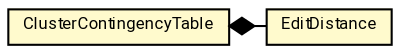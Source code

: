 #!/usr/local/bin/dot
#
# Class diagram 
# Generated by UMLGraph version R5_7_2-60-g0e99a6 (http://www.spinellis.gr/umlgraph/)
#

digraph G {
	graph [fontnames="svg"]
	edge [fontname="Roboto",fontsize=7,labelfontname="Roboto",labelfontsize=7,color="black"];
	node [fontname="Roboto",fontcolor="black",fontsize=8,shape=plaintext,margin=0,width=0,height=0];
	nodesep=0.15;
	ranksep=0.25;
	rankdir=LR;
	// de.lmu.ifi.dbs.elki.evaluation.clustering.ClusterContingencyTable
	c3795022 [label=<<table title="de.lmu.ifi.dbs.elki.evaluation.clustering.ClusterContingencyTable" border="0" cellborder="1" cellspacing="0" cellpadding="2" bgcolor="LemonChiffon" href="ClusterContingencyTable.html" target="_parent">
		<tr><td><table border="0" cellspacing="0" cellpadding="1">
		<tr><td align="center" balign="center"> <font face="Roboto">ClusterContingencyTable</font> </td></tr>
		</table></td></tr>
		</table>>, URL="ClusterContingencyTable.html"];
	// de.lmu.ifi.dbs.elki.evaluation.clustering.EditDistance
	c3795047 [label=<<table title="de.lmu.ifi.dbs.elki.evaluation.clustering.EditDistance" border="0" cellborder="1" cellspacing="0" cellpadding="2" bgcolor="lemonChiffon" href="EditDistance.html" target="_parent">
		<tr><td><table border="0" cellspacing="0" cellpadding="1">
		<tr><td align="center" balign="center"> <font face="Roboto">EditDistance</font> </td></tr>
		</table></td></tr>
		</table>>, URL="EditDistance.html"];
	// de.lmu.ifi.dbs.elki.evaluation.clustering.ClusterContingencyTable composed de.lmu.ifi.dbs.elki.evaluation.clustering.EditDistance
	c3795022 -> c3795047 [arrowhead=none,arrowtail=diamond,dir=back,weight=6];
}

